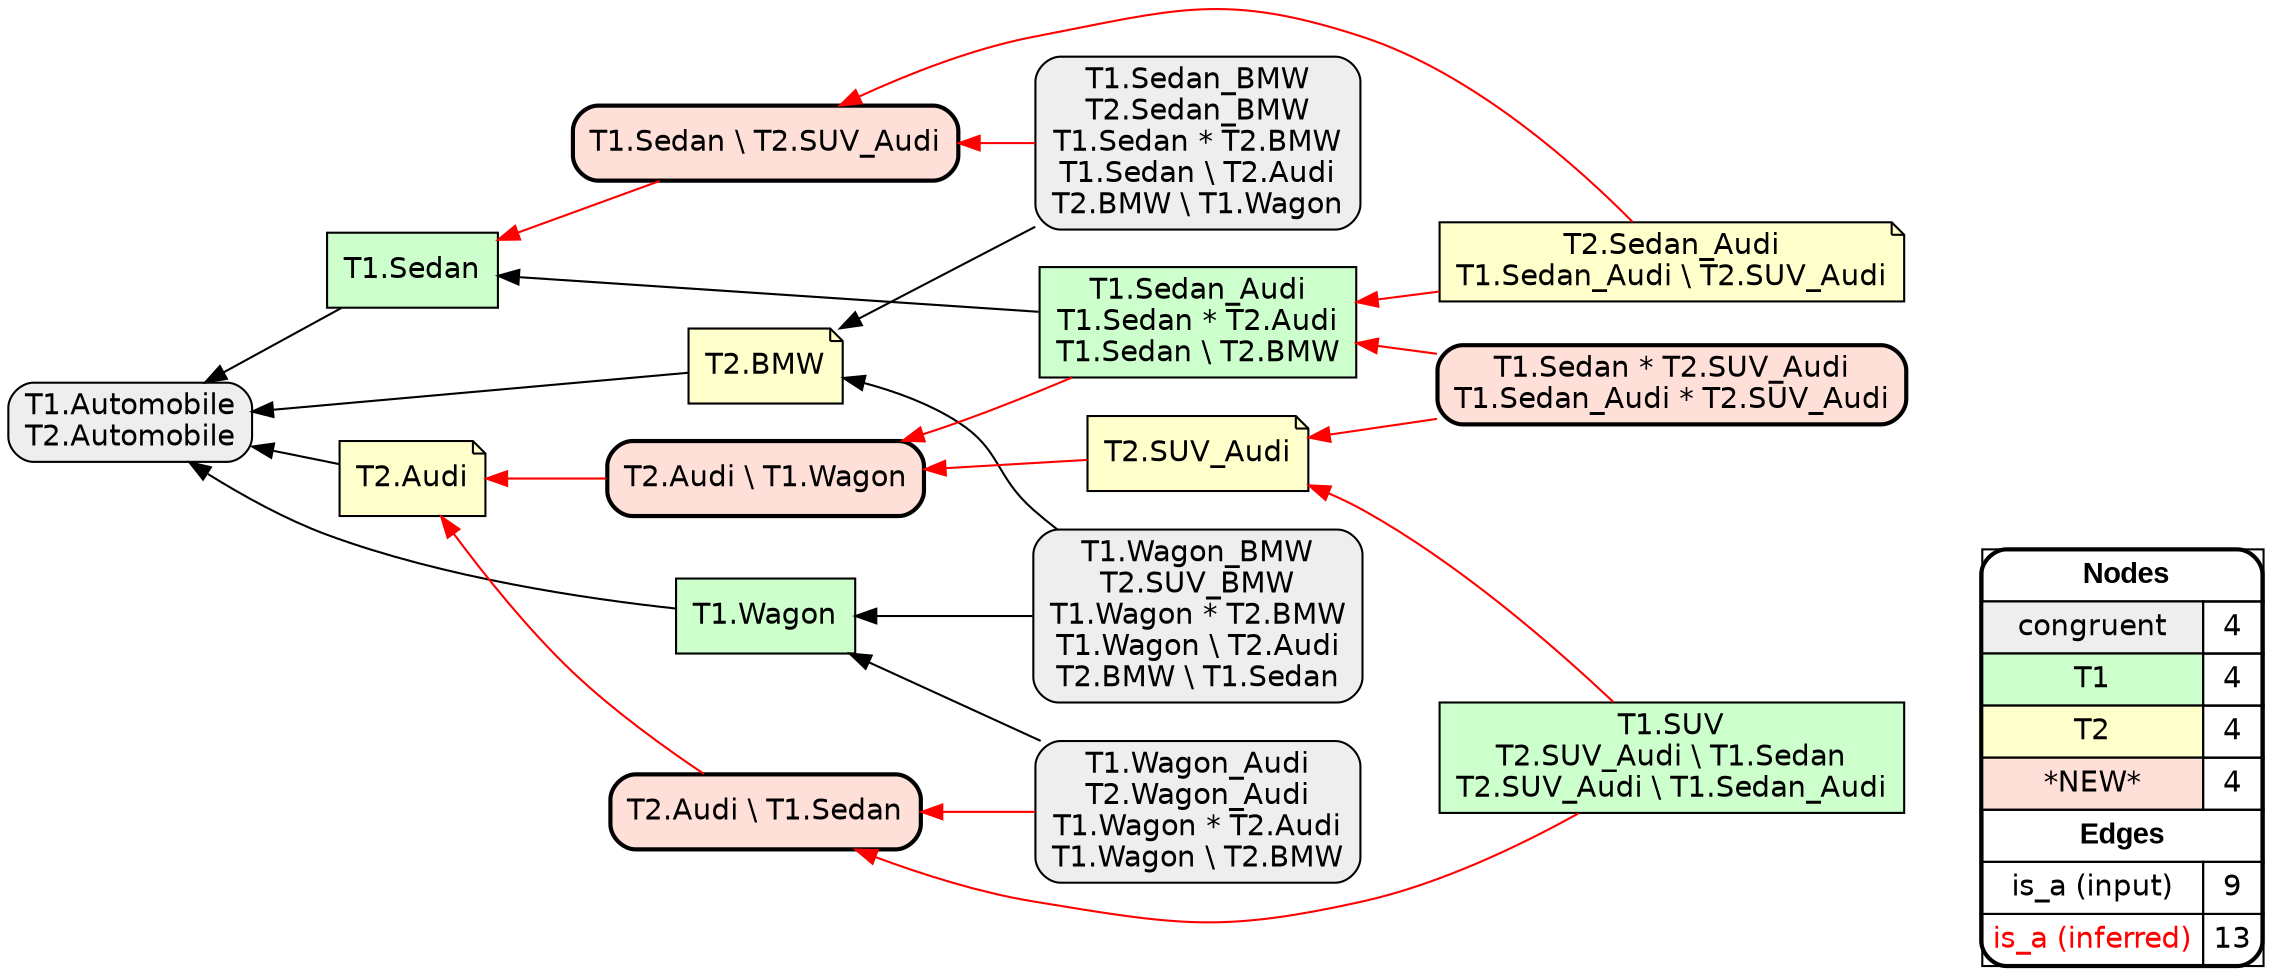 digraph{
rankdir=RL
node[shape=box style="filled,rounded" fillcolor="#EEEEEE" fontname="helvetica"] 
"T1.Automobile\nT2.Automobile"
"T1.Sedan_BMW\nT2.Sedan_BMW\nT1.Sedan * T2.BMW\nT1.Sedan \\ T2.Audi\nT2.BMW \\ T1.Wagon"
"T1.Wagon_Audi\nT2.Wagon_Audi\nT1.Wagon * T2.Audi\nT1.Wagon \\ T2.BMW"
"T1.Wagon_BMW\nT2.SUV_BMW\nT1.Wagon * T2.BMW\nT1.Wagon \\ T2.Audi\nT2.BMW \\ T1.Sedan"
node[shape=box style=filled fillcolor="#CCFFCC" fontname="helvetica"] 
"T1.Sedan"
"T1.SUV\nT2.SUV_Audi \\ T1.Sedan\nT2.SUV_Audi \\ T1.Sedan_Audi"
"T1.Wagon"
"T1.Sedan_Audi\nT1.Sedan * T2.Audi\nT1.Sedan \\ T2.BMW"
node[shape=note style=filled fillcolor="#FFFFCC" fontname="helvetica"] 
"T2.Audi"
"T2.SUV_Audi"
"T2.BMW"
"T2.Sedan_Audi\nT1.Sedan_Audi \\ T2.SUV_Audi"
node[shape=box style="filled,rounded,bold" fillcolor="#FFE0D8" fontname="helvetica"] 
"T2.Audi \\ T1.Wagon"
"T2.Audi \\ T1.Sedan"
"T1.Sedan \\ T2.SUV_Audi"
"T1.Sedan * T2.SUV_Audi\nT1.Sedan_Audi * T2.SUV_Audi"
edge[arrowhead=normal style=dotted color="#000000" constraint=true penwidth=1]
edge[arrowhead=normal style=solid color="#000000" constraint=true penwidth=1]
"T1.Wagon_Audi\nT2.Wagon_Audi\nT1.Wagon * T2.Audi\nT1.Wagon \\ T2.BMW" -> "T1.Wagon"
"T1.Wagon" -> "T1.Automobile\nT2.Automobile"
"T1.Sedan_Audi\nT1.Sedan * T2.Audi\nT1.Sedan \\ T2.BMW" -> "T1.Sedan"
"T1.Sedan" -> "T1.Automobile\nT2.Automobile"
"T1.Wagon_BMW\nT2.SUV_BMW\nT1.Wagon * T2.BMW\nT1.Wagon \\ T2.Audi\nT2.BMW \\ T1.Sedan" -> "T1.Wagon"
"T2.Audi" -> "T1.Automobile\nT2.Automobile"
"T2.BMW" -> "T1.Automobile\nT2.Automobile"
"T1.Wagon_BMW\nT2.SUV_BMW\nT1.Wagon * T2.BMW\nT1.Wagon \\ T2.Audi\nT2.BMW \\ T1.Sedan" -> "T2.BMW"
"T1.Sedan_BMW\nT2.Sedan_BMW\nT1.Sedan * T2.BMW\nT1.Sedan \\ T2.Audi\nT2.BMW \\ T1.Wagon" -> "T2.BMW"
edge[arrowhead=normal style=solid color="#FF0000" constraint=true penwidth=1]
"T1.Sedan * T2.SUV_Audi\nT1.Sedan_Audi * T2.SUV_Audi" -> "T2.SUV_Audi"
"T1.Sedan_BMW\nT2.Sedan_BMW\nT1.Sedan * T2.BMW\nT1.Sedan \\ T2.Audi\nT2.BMW \\ T1.Wagon" -> "T1.Sedan \\ T2.SUV_Audi"
"T2.Sedan_Audi\nT1.Sedan_Audi \\ T2.SUV_Audi" -> "T1.Sedan_Audi\nT1.Sedan * T2.Audi\nT1.Sedan \\ T2.BMW"
"T2.Audi \\ T1.Sedan" -> "T2.Audi"
"T1.Sedan \\ T2.SUV_Audi" -> "T1.Sedan"
"T1.SUV\nT2.SUV_Audi \\ T1.Sedan\nT2.SUV_Audi \\ T1.Sedan_Audi" -> "T2.SUV_Audi"
"T1.Sedan * T2.SUV_Audi\nT1.Sedan_Audi * T2.SUV_Audi" -> "T1.Sedan_Audi\nT1.Sedan * T2.Audi\nT1.Sedan \\ T2.BMW"
"T1.Wagon_Audi\nT2.Wagon_Audi\nT1.Wagon * T2.Audi\nT1.Wagon \\ T2.BMW" -> "T2.Audi \\ T1.Sedan"
"T2.Audi \\ T1.Wagon" -> "T2.Audi"
"T2.Sedan_Audi\nT1.Sedan_Audi \\ T2.SUV_Audi" -> "T1.Sedan \\ T2.SUV_Audi"
"T1.Sedan_Audi\nT1.Sedan * T2.Audi\nT1.Sedan \\ T2.BMW" -> "T2.Audi \\ T1.Wagon"
"T2.SUV_Audi" -> "T2.Audi \\ T1.Wagon"
"T1.SUV\nT2.SUV_Audi \\ T1.Sedan\nT2.SUV_Audi \\ T1.Sedan_Audi" -> "T2.Audi \\ T1.Sedan"
node[shape=box] 
{rank=source Legend [fillcolor= white margin=0 label=< 
 <TABLE BORDER="0" CELLBORDER="1" CELLSPACING="0" CELLPADDING="4"> 
<TR> <TD COLSPAN="2"><font face="Arial Black"> Nodes</font></TD> </TR> 
<TR> 
 <TD bgcolor="#EEEEEE" fontname="helvetica">congruent</TD> 
 <TD>4</TD> 
 </TR> 
<TR> 
 <TD bgcolor="#CCFFCC" fontname="helvetica">T1</TD> 
 <TD>4</TD> 
 </TR> 
<TR> 
 <TD bgcolor="#FFFFCC" fontname="helvetica">T2</TD> 
 <TD>4</TD> 
 </TR> 
<TR> 
 <TD bgcolor="#FFE0D8" fontname="helvetica">*NEW*</TD> 
 <TD>4</TD> 
 </TR> 
<TR> <TD COLSPAN="2"><font face = "Arial Black"> Edges </font></TD> </TR> 
<TR> 
 <TD><font color ="#000000">is_a (input)</font></TD><TD>9</TD>
</TR>
<TR> 
 <TD><font color ="#FF0000">is_a (inferred)</font></TD><TD>13</TD>
</TR>
</TABLE> 
 >] } 
}